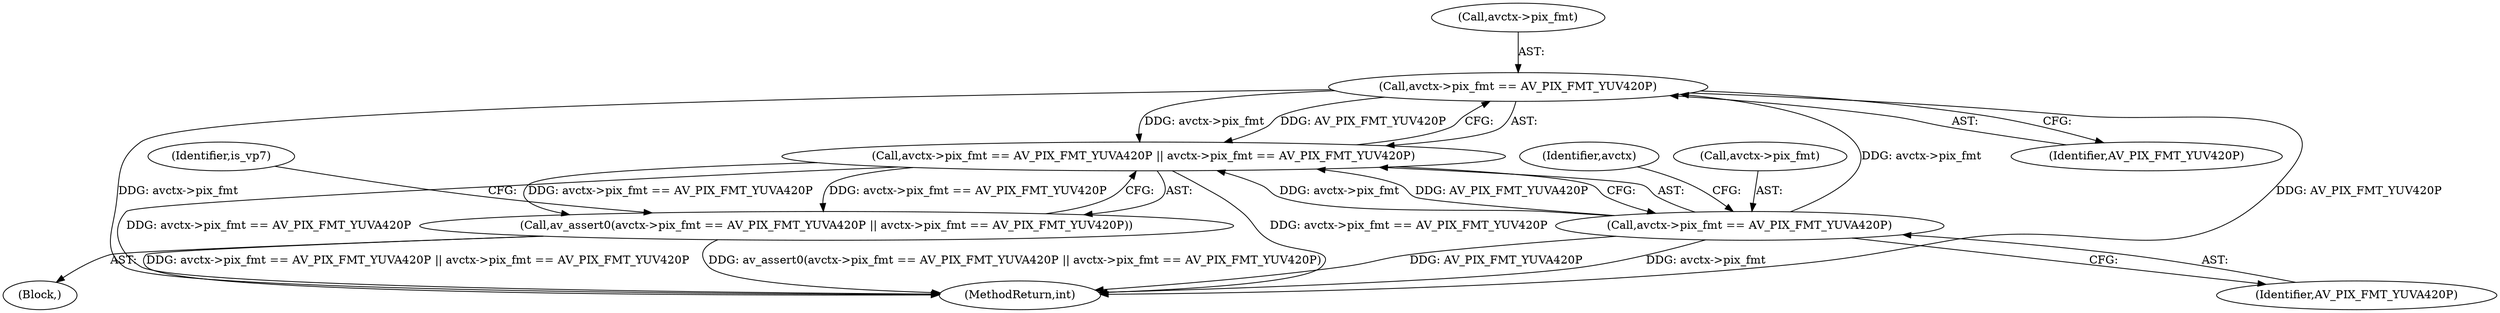 digraph "0_FFmpeg_6b5d3fb26fb4be48e4966e4b1d97c2165538d4ef@pointer" {
"1000129" [label="(Call,avctx->pix_fmt == AV_PIX_FMT_YUV420P)"];
"1000124" [label="(Call,avctx->pix_fmt == AV_PIX_FMT_YUVA420P)"];
"1000123" [label="(Call,avctx->pix_fmt == AV_PIX_FMT_YUVA420P || avctx->pix_fmt == AV_PIX_FMT_YUV420P)"];
"1000122" [label="(Call,av_assert0(avctx->pix_fmt == AV_PIX_FMT_YUVA420P || avctx->pix_fmt == AV_PIX_FMT_YUV420P))"];
"1000123" [label="(Call,avctx->pix_fmt == AV_PIX_FMT_YUVA420P || avctx->pix_fmt == AV_PIX_FMT_YUV420P)"];
"1000122" [label="(Call,av_assert0(avctx->pix_fmt == AV_PIX_FMT_YUVA420P || avctx->pix_fmt == AV_PIX_FMT_YUV420P))"];
"1000877" [label="(MethodReturn,int)"];
"1000108" [label="(Block,)"];
"1000129" [label="(Call,avctx->pix_fmt == AV_PIX_FMT_YUV420P)"];
"1000135" [label="(Identifier,is_vp7)"];
"1000133" [label="(Identifier,AV_PIX_FMT_YUV420P)"];
"1000125" [label="(Call,avctx->pix_fmt)"];
"1000131" [label="(Identifier,avctx)"];
"1000130" [label="(Call,avctx->pix_fmt)"];
"1000124" [label="(Call,avctx->pix_fmt == AV_PIX_FMT_YUVA420P)"];
"1000128" [label="(Identifier,AV_PIX_FMT_YUVA420P)"];
"1000129" -> "1000123"  [label="AST: "];
"1000129" -> "1000133"  [label="CFG: "];
"1000130" -> "1000129"  [label="AST: "];
"1000133" -> "1000129"  [label="AST: "];
"1000123" -> "1000129"  [label="CFG: "];
"1000129" -> "1000877"  [label="DDG: avctx->pix_fmt"];
"1000129" -> "1000877"  [label="DDG: AV_PIX_FMT_YUV420P"];
"1000129" -> "1000123"  [label="DDG: avctx->pix_fmt"];
"1000129" -> "1000123"  [label="DDG: AV_PIX_FMT_YUV420P"];
"1000124" -> "1000129"  [label="DDG: avctx->pix_fmt"];
"1000124" -> "1000123"  [label="AST: "];
"1000124" -> "1000128"  [label="CFG: "];
"1000125" -> "1000124"  [label="AST: "];
"1000128" -> "1000124"  [label="AST: "];
"1000131" -> "1000124"  [label="CFG: "];
"1000123" -> "1000124"  [label="CFG: "];
"1000124" -> "1000877"  [label="DDG: avctx->pix_fmt"];
"1000124" -> "1000877"  [label="DDG: AV_PIX_FMT_YUVA420P"];
"1000124" -> "1000123"  [label="DDG: avctx->pix_fmt"];
"1000124" -> "1000123"  [label="DDG: AV_PIX_FMT_YUVA420P"];
"1000123" -> "1000122"  [label="AST: "];
"1000122" -> "1000123"  [label="CFG: "];
"1000123" -> "1000877"  [label="DDG: avctx->pix_fmt == AV_PIX_FMT_YUV420P"];
"1000123" -> "1000877"  [label="DDG: avctx->pix_fmt == AV_PIX_FMT_YUVA420P"];
"1000123" -> "1000122"  [label="DDG: avctx->pix_fmt == AV_PIX_FMT_YUVA420P"];
"1000123" -> "1000122"  [label="DDG: avctx->pix_fmt == AV_PIX_FMT_YUV420P"];
"1000122" -> "1000108"  [label="AST: "];
"1000135" -> "1000122"  [label="CFG: "];
"1000122" -> "1000877"  [label="DDG: avctx->pix_fmt == AV_PIX_FMT_YUVA420P || avctx->pix_fmt == AV_PIX_FMT_YUV420P"];
"1000122" -> "1000877"  [label="DDG: av_assert0(avctx->pix_fmt == AV_PIX_FMT_YUVA420P || avctx->pix_fmt == AV_PIX_FMT_YUV420P)"];
}
